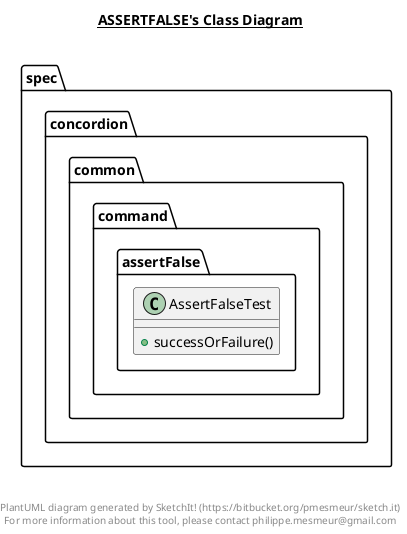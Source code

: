 @startuml

title __ASSERTFALSE's Class Diagram__\n

  package spec.concordion {
    package spec.concordion.common.command {
      package spec.concordion.common.command.assertFalse {
        class AssertFalseTest {
            + successOrFailure()
        }
      }
    }
  }
  



right footer


PlantUML diagram generated by SketchIt! (https://bitbucket.org/pmesmeur/sketch.it)
For more information about this tool, please contact philippe.mesmeur@gmail.com
endfooter

@enduml
